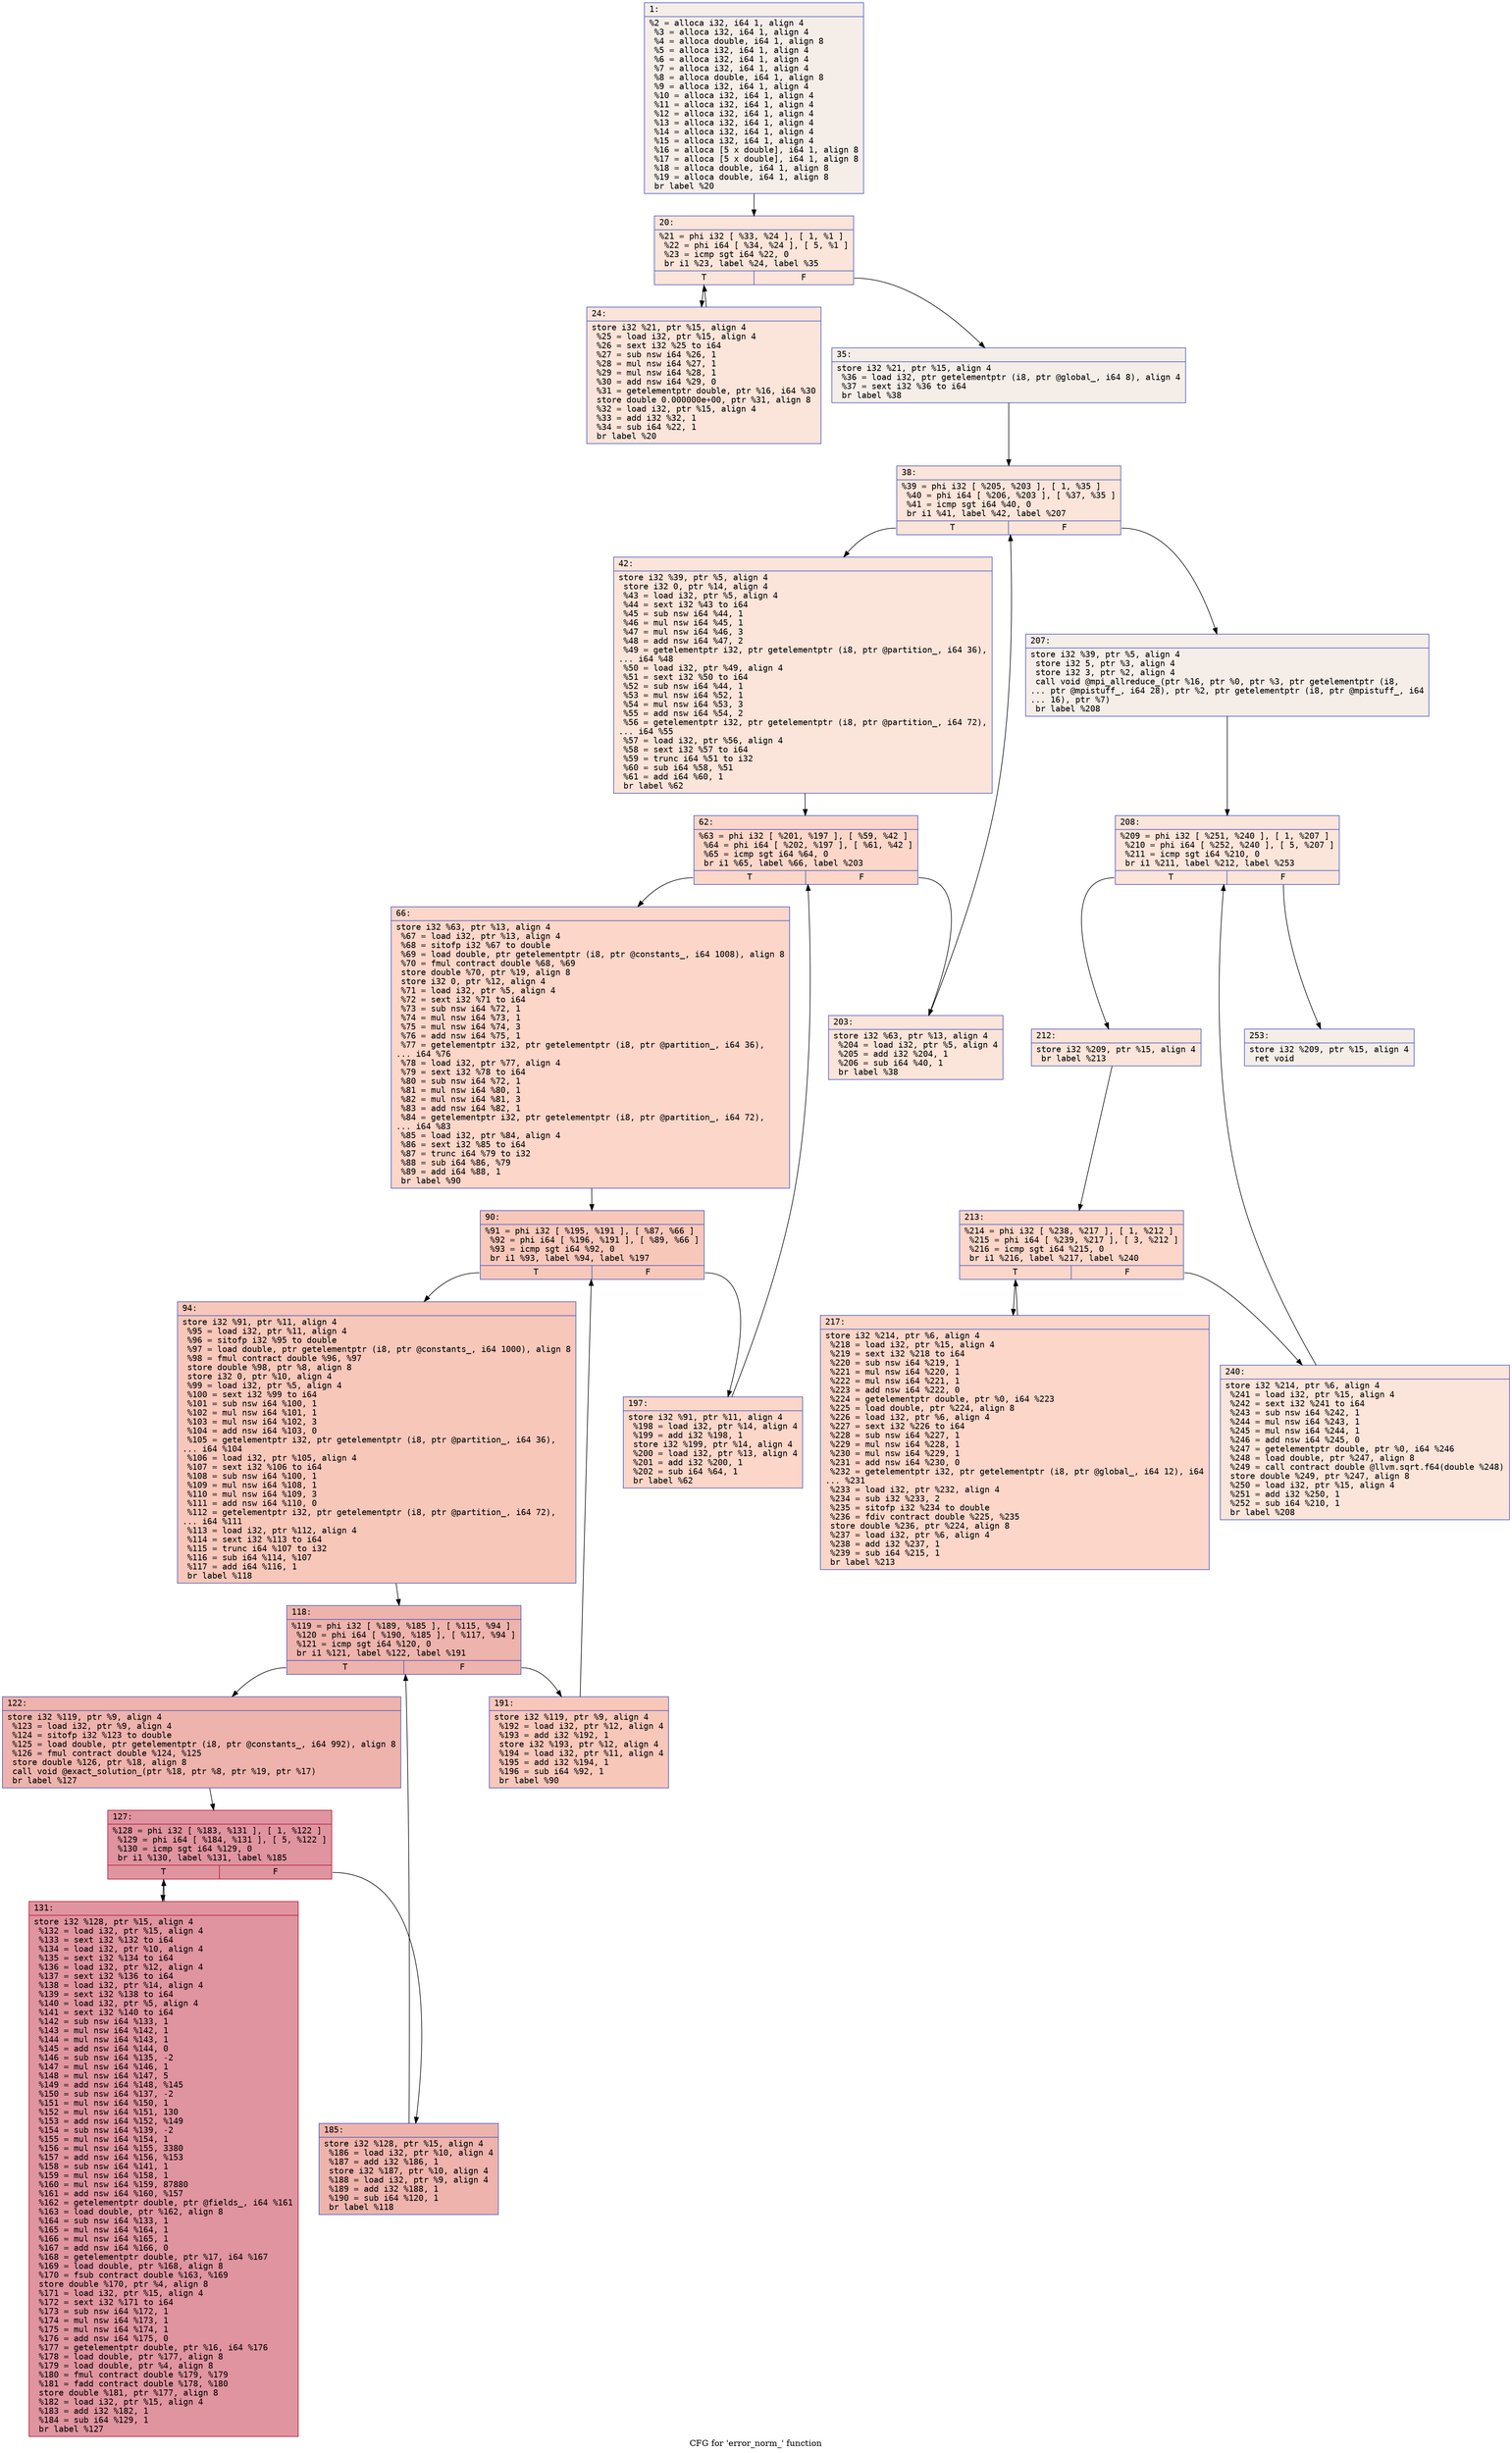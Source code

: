 digraph "CFG for 'error_norm_' function" {
	label="CFG for 'error_norm_' function";

	Node0x56327a38dbb0 [shape=record,color="#3d50c3ff", style=filled, fillcolor="#e8d6cc70" fontname="Courier",label="{1:\l|  %2 = alloca i32, i64 1, align 4\l  %3 = alloca i32, i64 1, align 4\l  %4 = alloca double, i64 1, align 8\l  %5 = alloca i32, i64 1, align 4\l  %6 = alloca i32, i64 1, align 4\l  %7 = alloca i32, i64 1, align 4\l  %8 = alloca double, i64 1, align 8\l  %9 = alloca i32, i64 1, align 4\l  %10 = alloca i32, i64 1, align 4\l  %11 = alloca i32, i64 1, align 4\l  %12 = alloca i32, i64 1, align 4\l  %13 = alloca i32, i64 1, align 4\l  %14 = alloca i32, i64 1, align 4\l  %15 = alloca i32, i64 1, align 4\l  %16 = alloca [5 x double], i64 1, align 8\l  %17 = alloca [5 x double], i64 1, align 8\l  %18 = alloca double, i64 1, align 8\l  %19 = alloca double, i64 1, align 8\l  br label %20\l}"];
	Node0x56327a38dbb0 -> Node0x56327a38e570[tooltip="1 -> 20\nProbability 100.00%" ];
	Node0x56327a38e570 [shape=record,color="#3d50c3ff", style=filled, fillcolor="#f5c1a970" fontname="Courier",label="{20:\l|  %21 = phi i32 [ %33, %24 ], [ 1, %1 ]\l  %22 = phi i64 [ %34, %24 ], [ 5, %1 ]\l  %23 = icmp sgt i64 %22, 0\l  br i1 %23, label %24, label %35\l|{<s0>T|<s1>F}}"];
	Node0x56327a38e570:s0 -> Node0x56327a38e660[tooltip="20 -> 24\nProbability 96.88%" ];
	Node0x56327a38e570:s1 -> Node0x56327a38e910[tooltip="20 -> 35\nProbability 3.12%" ];
	Node0x56327a38e660 [shape=record,color="#3d50c3ff", style=filled, fillcolor="#f5c1a970" fontname="Courier",label="{24:\l|  store i32 %21, ptr %15, align 4\l  %25 = load i32, ptr %15, align 4\l  %26 = sext i32 %25 to i64\l  %27 = sub nsw i64 %26, 1\l  %28 = mul nsw i64 %27, 1\l  %29 = mul nsw i64 %28, 1\l  %30 = add nsw i64 %29, 0\l  %31 = getelementptr double, ptr %16, i64 %30\l  store double 0.000000e+00, ptr %31, align 8\l  %32 = load i32, ptr %15, align 4\l  %33 = add i32 %32, 1\l  %34 = sub i64 %22, 1\l  br label %20\l}"];
	Node0x56327a38e660 -> Node0x56327a38e570[tooltip="24 -> 20\nProbability 100.00%" ];
	Node0x56327a38e910 [shape=record,color="#3d50c3ff", style=filled, fillcolor="#e8d6cc70" fontname="Courier",label="{35:\l|  store i32 %21, ptr %15, align 4\l  %36 = load i32, ptr getelementptr (i8, ptr @global_, i64 8), align 4\l  %37 = sext i32 %36 to i64\l  br label %38\l}"];
	Node0x56327a38e910 -> Node0x56327a38f580[tooltip="35 -> 38\nProbability 100.00%" ];
	Node0x56327a38f580 [shape=record,color="#3d50c3ff", style=filled, fillcolor="#f5c1a970" fontname="Courier",label="{38:\l|  %39 = phi i32 [ %205, %203 ], [ 1, %35 ]\l  %40 = phi i64 [ %206, %203 ], [ %37, %35 ]\l  %41 = icmp sgt i64 %40, 0\l  br i1 %41, label %42, label %207\l|{<s0>T|<s1>F}}"];
	Node0x56327a38f580:s0 -> Node0x56327a38f8d0[tooltip="38 -> 42\nProbability 96.88%" ];
	Node0x56327a38f580:s1 -> Node0x56327a38f960[tooltip="38 -> 207\nProbability 3.12%" ];
	Node0x56327a38f8d0 [shape=record,color="#3d50c3ff", style=filled, fillcolor="#f5c1a970" fontname="Courier",label="{42:\l|  store i32 %39, ptr %5, align 4\l  store i32 0, ptr %14, align 4\l  %43 = load i32, ptr %5, align 4\l  %44 = sext i32 %43 to i64\l  %45 = sub nsw i64 %44, 1\l  %46 = mul nsw i64 %45, 1\l  %47 = mul nsw i64 %46, 3\l  %48 = add nsw i64 %47, 2\l  %49 = getelementptr i32, ptr getelementptr (i8, ptr @partition_, i64 36),\l... i64 %48\l  %50 = load i32, ptr %49, align 4\l  %51 = sext i32 %50 to i64\l  %52 = sub nsw i64 %44, 1\l  %53 = mul nsw i64 %52, 1\l  %54 = mul nsw i64 %53, 3\l  %55 = add nsw i64 %54, 2\l  %56 = getelementptr i32, ptr getelementptr (i8, ptr @partition_, i64 72),\l... i64 %55\l  %57 = load i32, ptr %56, align 4\l  %58 = sext i32 %57 to i64\l  %59 = trunc i64 %51 to i32\l  %60 = sub i64 %58, %51\l  %61 = add i64 %60, 1\l  br label %62\l}"];
	Node0x56327a38f8d0 -> Node0x56327a390fb0[tooltip="42 -> 62\nProbability 100.00%" ];
	Node0x56327a390fb0 [shape=record,color="#3d50c3ff", style=filled, fillcolor="#f6a38570" fontname="Courier",label="{62:\l|  %63 = phi i32 [ %201, %197 ], [ %59, %42 ]\l  %64 = phi i64 [ %202, %197 ], [ %61, %42 ]\l  %65 = icmp sgt i64 %64, 0\l  br i1 %65, label %66, label %203\l|{<s0>T|<s1>F}}"];
	Node0x56327a390fb0:s0 -> Node0x56327a3913b0[tooltip="62 -> 66\nProbability 96.88%" ];
	Node0x56327a390fb0:s1 -> Node0x56327a38f640[tooltip="62 -> 203\nProbability 3.12%" ];
	Node0x56327a3913b0 [shape=record,color="#3d50c3ff", style=filled, fillcolor="#f6a38570" fontname="Courier",label="{66:\l|  store i32 %63, ptr %13, align 4\l  %67 = load i32, ptr %13, align 4\l  %68 = sitofp i32 %67 to double\l  %69 = load double, ptr getelementptr (i8, ptr @constants_, i64 1008), align 8\l  %70 = fmul contract double %68, %69\l  store double %70, ptr %19, align 8\l  store i32 0, ptr %12, align 4\l  %71 = load i32, ptr %5, align 4\l  %72 = sext i32 %71 to i64\l  %73 = sub nsw i64 %72, 1\l  %74 = mul nsw i64 %73, 1\l  %75 = mul nsw i64 %74, 3\l  %76 = add nsw i64 %75, 1\l  %77 = getelementptr i32, ptr getelementptr (i8, ptr @partition_, i64 36),\l... i64 %76\l  %78 = load i32, ptr %77, align 4\l  %79 = sext i32 %78 to i64\l  %80 = sub nsw i64 %72, 1\l  %81 = mul nsw i64 %80, 1\l  %82 = mul nsw i64 %81, 3\l  %83 = add nsw i64 %82, 1\l  %84 = getelementptr i32, ptr getelementptr (i8, ptr @partition_, i64 72),\l... i64 %83\l  %85 = load i32, ptr %84, align 4\l  %86 = sext i32 %85 to i64\l  %87 = trunc i64 %79 to i32\l  %88 = sub i64 %86, %79\l  %89 = add i64 %88, 1\l  br label %90\l}"];
	Node0x56327a3913b0 -> Node0x56327a392390[tooltip="66 -> 90\nProbability 100.00%" ];
	Node0x56327a392390 [shape=record,color="#3d50c3ff", style=filled, fillcolor="#ec7f6370" fontname="Courier",label="{90:\l|  %91 = phi i32 [ %195, %191 ], [ %87, %66 ]\l  %92 = phi i64 [ %196, %191 ], [ %89, %66 ]\l  %93 = icmp sgt i64 %92, 0\l  br i1 %93, label %94, label %197\l|{<s0>T|<s1>F}}"];
	Node0x56327a392390:s0 -> Node0x56327a392790[tooltip="90 -> 94\nProbability 96.88%" ];
	Node0x56327a392390:s1 -> Node0x56327a3910a0[tooltip="90 -> 197\nProbability 3.12%" ];
	Node0x56327a392790 [shape=record,color="#3d50c3ff", style=filled, fillcolor="#ec7f6370" fontname="Courier",label="{94:\l|  store i32 %91, ptr %11, align 4\l  %95 = load i32, ptr %11, align 4\l  %96 = sitofp i32 %95 to double\l  %97 = load double, ptr getelementptr (i8, ptr @constants_, i64 1000), align 8\l  %98 = fmul contract double %96, %97\l  store double %98, ptr %8, align 8\l  store i32 0, ptr %10, align 4\l  %99 = load i32, ptr %5, align 4\l  %100 = sext i32 %99 to i64\l  %101 = sub nsw i64 %100, 1\l  %102 = mul nsw i64 %101, 1\l  %103 = mul nsw i64 %102, 3\l  %104 = add nsw i64 %103, 0\l  %105 = getelementptr i32, ptr getelementptr (i8, ptr @partition_, i64 36),\l... i64 %104\l  %106 = load i32, ptr %105, align 4\l  %107 = sext i32 %106 to i64\l  %108 = sub nsw i64 %100, 1\l  %109 = mul nsw i64 %108, 1\l  %110 = mul nsw i64 %109, 3\l  %111 = add nsw i64 %110, 0\l  %112 = getelementptr i32, ptr getelementptr (i8, ptr @partition_, i64 72),\l... i64 %111\l  %113 = load i32, ptr %112, align 4\l  %114 = sext i32 %113 to i64\l  %115 = trunc i64 %107 to i32\l  %116 = sub i64 %114, %107\l  %117 = add i64 %116, 1\l  br label %118\l}"];
	Node0x56327a392790 -> Node0x56327a390660[tooltip="94 -> 118\nProbability 100.00%" ];
	Node0x56327a390660 [shape=record,color="#3d50c3ff", style=filled, fillcolor="#d6524470" fontname="Courier",label="{118:\l|  %119 = phi i32 [ %189, %185 ], [ %115, %94 ]\l  %120 = phi i64 [ %190, %185 ], [ %117, %94 ]\l  %121 = icmp sgt i64 %120, 0\l  br i1 %121, label %122, label %191\l|{<s0>T|<s1>F}}"];
	Node0x56327a390660:s0 -> Node0x56327a394380[tooltip="118 -> 122\nProbability 96.88%" ];
	Node0x56327a390660:s1 -> Node0x56327a392480[tooltip="118 -> 191\nProbability 3.12%" ];
	Node0x56327a394380 [shape=record,color="#3d50c3ff", style=filled, fillcolor="#d6524470" fontname="Courier",label="{122:\l|  store i32 %119, ptr %9, align 4\l  %123 = load i32, ptr %9, align 4\l  %124 = sitofp i32 %123 to double\l  %125 = load double, ptr getelementptr (i8, ptr @constants_, i64 992), align 8\l  %126 = fmul contract double %124, %125\l  store double %126, ptr %18, align 8\l  call void @exact_solution_(ptr %18, ptr %8, ptr %19, ptr %17)\l  br label %127\l}"];
	Node0x56327a394380 -> Node0x56327a394b00[tooltip="122 -> 127\nProbability 100.00%" ];
	Node0x56327a394b00 [shape=record,color="#b70d28ff", style=filled, fillcolor="#b70d2870" fontname="Courier",label="{127:\l|  %128 = phi i32 [ %183, %131 ], [ 1, %122 ]\l  %129 = phi i64 [ %184, %131 ], [ 5, %122 ]\l  %130 = icmp sgt i64 %129, 0\l  br i1 %130, label %131, label %185\l|{<s0>T|<s1>F}}"];
	Node0x56327a394b00:s0 -> Node0x56327a394bc0[tooltip="127 -> 131\nProbability 96.88%" ];
	Node0x56327a394b00:s1 -> Node0x56327a394070[tooltip="127 -> 185\nProbability 3.12%" ];
	Node0x56327a394bc0 [shape=record,color="#b70d28ff", style=filled, fillcolor="#b70d2870" fontname="Courier",label="{131:\l|  store i32 %128, ptr %15, align 4\l  %132 = load i32, ptr %15, align 4\l  %133 = sext i32 %132 to i64\l  %134 = load i32, ptr %10, align 4\l  %135 = sext i32 %134 to i64\l  %136 = load i32, ptr %12, align 4\l  %137 = sext i32 %136 to i64\l  %138 = load i32, ptr %14, align 4\l  %139 = sext i32 %138 to i64\l  %140 = load i32, ptr %5, align 4\l  %141 = sext i32 %140 to i64\l  %142 = sub nsw i64 %133, 1\l  %143 = mul nsw i64 %142, 1\l  %144 = mul nsw i64 %143, 1\l  %145 = add nsw i64 %144, 0\l  %146 = sub nsw i64 %135, -2\l  %147 = mul nsw i64 %146, 1\l  %148 = mul nsw i64 %147, 5\l  %149 = add nsw i64 %148, %145\l  %150 = sub nsw i64 %137, -2\l  %151 = mul nsw i64 %150, 1\l  %152 = mul nsw i64 %151, 130\l  %153 = add nsw i64 %152, %149\l  %154 = sub nsw i64 %139, -2\l  %155 = mul nsw i64 %154, 1\l  %156 = mul nsw i64 %155, 3380\l  %157 = add nsw i64 %156, %153\l  %158 = sub nsw i64 %141, 1\l  %159 = mul nsw i64 %158, 1\l  %160 = mul nsw i64 %159, 87880\l  %161 = add nsw i64 %160, %157\l  %162 = getelementptr double, ptr @fields_, i64 %161\l  %163 = load double, ptr %162, align 8\l  %164 = sub nsw i64 %133, 1\l  %165 = mul nsw i64 %164, 1\l  %166 = mul nsw i64 %165, 1\l  %167 = add nsw i64 %166, 0\l  %168 = getelementptr double, ptr %17, i64 %167\l  %169 = load double, ptr %168, align 8\l  %170 = fsub contract double %163, %169\l  store double %170, ptr %4, align 8\l  %171 = load i32, ptr %15, align 4\l  %172 = sext i32 %171 to i64\l  %173 = sub nsw i64 %172, 1\l  %174 = mul nsw i64 %173, 1\l  %175 = mul nsw i64 %174, 1\l  %176 = add nsw i64 %175, 0\l  %177 = getelementptr double, ptr %16, i64 %176\l  %178 = load double, ptr %177, align 8\l  %179 = load double, ptr %4, align 8\l  %180 = fmul contract double %179, %179\l  %181 = fadd contract double %178, %180\l  store double %181, ptr %177, align 8\l  %182 = load i32, ptr %15, align 4\l  %183 = add i32 %182, 1\l  %184 = sub i64 %129, 1\l  br label %127\l}"];
	Node0x56327a394bc0 -> Node0x56327a394b00[tooltip="131 -> 127\nProbability 100.00%" ];
	Node0x56327a394070 [shape=record,color="#3d50c3ff", style=filled, fillcolor="#d6524470" fontname="Courier",label="{185:\l|  store i32 %128, ptr %15, align 4\l  %186 = load i32, ptr %10, align 4\l  %187 = add i32 %186, 1\l  store i32 %187, ptr %10, align 4\l  %188 = load i32, ptr %9, align 4\l  %189 = add i32 %188, 1\l  %190 = sub i64 %120, 1\l  br label %118\l}"];
	Node0x56327a394070 -> Node0x56327a390660[tooltip="185 -> 118\nProbability 100.00%" ];
	Node0x56327a392480 [shape=record,color="#3d50c3ff", style=filled, fillcolor="#ec7f6370" fontname="Courier",label="{191:\l|  store i32 %119, ptr %9, align 4\l  %192 = load i32, ptr %12, align 4\l  %193 = add i32 %192, 1\l  store i32 %193, ptr %12, align 4\l  %194 = load i32, ptr %11, align 4\l  %195 = add i32 %194, 1\l  %196 = sub i64 %92, 1\l  br label %90\l}"];
	Node0x56327a392480 -> Node0x56327a392390[tooltip="191 -> 90\nProbability 100.00%" ];
	Node0x56327a3910a0 [shape=record,color="#3d50c3ff", style=filled, fillcolor="#f6a38570" fontname="Courier",label="{197:\l|  store i32 %91, ptr %11, align 4\l  %198 = load i32, ptr %14, align 4\l  %199 = add i32 %198, 1\l  store i32 %199, ptr %14, align 4\l  %200 = load i32, ptr %13, align 4\l  %201 = add i32 %200, 1\l  %202 = sub i64 %64, 1\l  br label %62\l}"];
	Node0x56327a3910a0 -> Node0x56327a390fb0[tooltip="197 -> 62\nProbability 100.00%" ];
	Node0x56327a38f640 [shape=record,color="#3d50c3ff", style=filled, fillcolor="#f5c1a970" fontname="Courier",label="{203:\l|  store i32 %63, ptr %13, align 4\l  %204 = load i32, ptr %5, align 4\l  %205 = add i32 %204, 1\l  %206 = sub i64 %40, 1\l  br label %38\l}"];
	Node0x56327a38f640 -> Node0x56327a38f580[tooltip="203 -> 38\nProbability 100.00%" ];
	Node0x56327a38f960 [shape=record,color="#3d50c3ff", style=filled, fillcolor="#e8d6cc70" fontname="Courier",label="{207:\l|  store i32 %39, ptr %5, align 4\l  store i32 5, ptr %3, align 4\l  store i32 3, ptr %2, align 4\l  call void @mpi_allreduce_(ptr %16, ptr %0, ptr %3, ptr getelementptr (i8,\l... ptr @mpistuff_, i64 28), ptr %2, ptr getelementptr (i8, ptr @mpistuff_, i64\l... 16), ptr %7)\l  br label %208\l}"];
	Node0x56327a38f960 -> Node0x56327a393950[tooltip="207 -> 208\nProbability 100.00%" ];
	Node0x56327a393950 [shape=record,color="#3d50c3ff", style=filled, fillcolor="#f5c1a970" fontname="Courier",label="{208:\l|  %209 = phi i32 [ %251, %240 ], [ 1, %207 ]\l  %210 = phi i64 [ %252, %240 ], [ 5, %207 ]\l  %211 = icmp sgt i64 %210, 0\l  br i1 %211, label %212, label %253\l|{<s0>T|<s1>F}}"];
	Node0x56327a393950:s0 -> Node0x56327a399770[tooltip="208 -> 212\nProbability 96.88%" ];
	Node0x56327a393950:s1 -> Node0x56327a3997c0[tooltip="208 -> 253\nProbability 3.12%" ];
	Node0x56327a399770 [shape=record,color="#3d50c3ff", style=filled, fillcolor="#f5c1a970" fontname="Courier",label="{212:\l|  store i32 %209, ptr %15, align 4\l  br label %213\l}"];
	Node0x56327a399770 -> Node0x56327a399960[tooltip="212 -> 213\nProbability 100.00%" ];
	Node0x56327a399960 [shape=record,color="#3d50c3ff", style=filled, fillcolor="#f6a38570" fontname="Courier",label="{213:\l|  %214 = phi i32 [ %238, %217 ], [ 1, %212 ]\l  %215 = phi i64 [ %239, %217 ], [ 3, %212 ]\l  %216 = icmp sgt i64 %215, 0\l  br i1 %216, label %217, label %240\l|{<s0>T|<s1>F}}"];
	Node0x56327a399960:s0 -> Node0x56327a399a20[tooltip="213 -> 217\nProbability 96.88%" ];
	Node0x56327a399960:s1 -> Node0x56327a3939a0[tooltip="213 -> 240\nProbability 3.12%" ];
	Node0x56327a399a20 [shape=record,color="#3d50c3ff", style=filled, fillcolor="#f6a38570" fontname="Courier",label="{217:\l|  store i32 %214, ptr %6, align 4\l  %218 = load i32, ptr %15, align 4\l  %219 = sext i32 %218 to i64\l  %220 = sub nsw i64 %219, 1\l  %221 = mul nsw i64 %220, 1\l  %222 = mul nsw i64 %221, 1\l  %223 = add nsw i64 %222, 0\l  %224 = getelementptr double, ptr %0, i64 %223\l  %225 = load double, ptr %224, align 8\l  %226 = load i32, ptr %6, align 4\l  %227 = sext i32 %226 to i64\l  %228 = sub nsw i64 %227, 1\l  %229 = mul nsw i64 %228, 1\l  %230 = mul nsw i64 %229, 1\l  %231 = add nsw i64 %230, 0\l  %232 = getelementptr i32, ptr getelementptr (i8, ptr @global_, i64 12), i64\l... %231\l  %233 = load i32, ptr %232, align 4\l  %234 = sub i32 %233, 2\l  %235 = sitofp i32 %234 to double\l  %236 = fdiv contract double %225, %235\l  store double %236, ptr %224, align 8\l  %237 = load i32, ptr %6, align 4\l  %238 = add i32 %237, 1\l  %239 = sub i64 %215, 1\l  br label %213\l}"];
	Node0x56327a399a20 -> Node0x56327a399960[tooltip="217 -> 213\nProbability 100.00%" ];
	Node0x56327a3939a0 [shape=record,color="#3d50c3ff", style=filled, fillcolor="#f5c1a970" fontname="Courier",label="{240:\l|  store i32 %214, ptr %6, align 4\l  %241 = load i32, ptr %15, align 4\l  %242 = sext i32 %241 to i64\l  %243 = sub nsw i64 %242, 1\l  %244 = mul nsw i64 %243, 1\l  %245 = mul nsw i64 %244, 1\l  %246 = add nsw i64 %245, 0\l  %247 = getelementptr double, ptr %0, i64 %246\l  %248 = load double, ptr %247, align 8\l  %249 = call contract double @llvm.sqrt.f64(double %248)\l  store double %249, ptr %247, align 8\l  %250 = load i32, ptr %15, align 4\l  %251 = add i32 %250, 1\l  %252 = sub i64 %210, 1\l  br label %208\l}"];
	Node0x56327a3939a0 -> Node0x56327a393950[tooltip="240 -> 208\nProbability 100.00%" ];
	Node0x56327a3997c0 [shape=record,color="#3d50c3ff", style=filled, fillcolor="#e8d6cc70" fontname="Courier",label="{253:\l|  store i32 %209, ptr %15, align 4\l  ret void\l}"];
}
